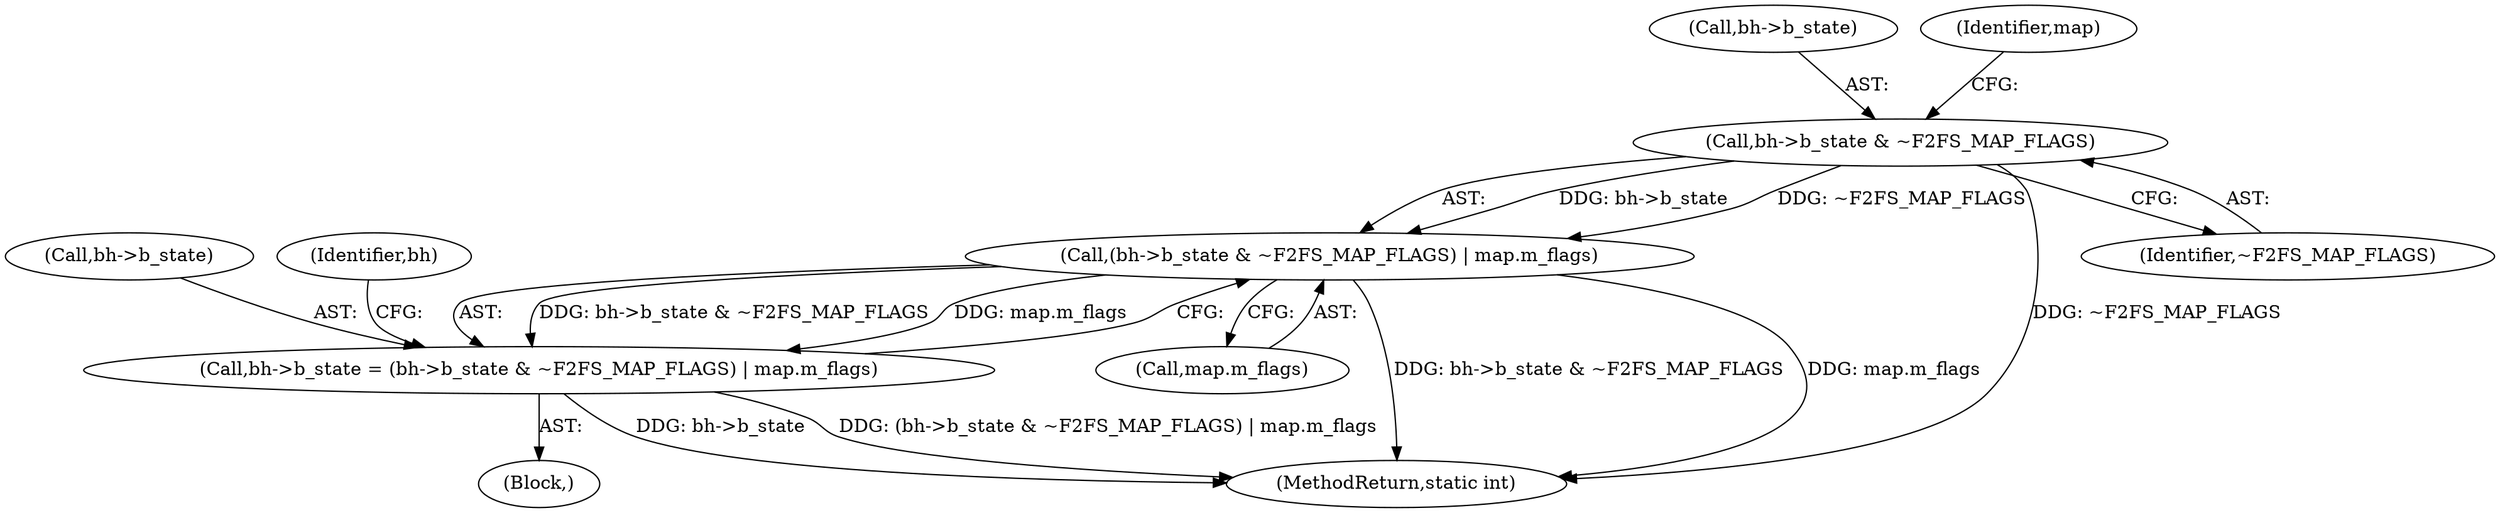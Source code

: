 digraph "0_linux_b86e33075ed1909d8002745b56ecf73b833db143@pointer" {
"1000156" [label="(Call,bh->b_state & ~F2FS_MAP_FLAGS)"];
"1000155" [label="(Call,(bh->b_state & ~F2FS_MAP_FLAGS) | map.m_flags)"];
"1000151" [label="(Call,bh->b_state = (bh->b_state & ~F2FS_MAP_FLAGS) | map.m_flags)"];
"1000152" [label="(Call,bh->b_state)"];
"1000161" [label="(Call,map.m_flags)"];
"1000166" [label="(Identifier,bh)"];
"1000156" [label="(Call,bh->b_state & ~F2FS_MAP_FLAGS)"];
"1000155" [label="(Call,(bh->b_state & ~F2FS_MAP_FLAGS) | map.m_flags)"];
"1000157" [label="(Call,bh->b_state)"];
"1000142" [label="(Block,)"];
"1000151" [label="(Call,bh->b_state = (bh->b_state & ~F2FS_MAP_FLAGS) | map.m_flags)"];
"1000162" [label="(Identifier,map)"];
"1000177" [label="(MethodReturn,static int)"];
"1000160" [label="(Identifier,~F2FS_MAP_FLAGS)"];
"1000156" -> "1000155"  [label="AST: "];
"1000156" -> "1000160"  [label="CFG: "];
"1000157" -> "1000156"  [label="AST: "];
"1000160" -> "1000156"  [label="AST: "];
"1000162" -> "1000156"  [label="CFG: "];
"1000156" -> "1000177"  [label="DDG: ~F2FS_MAP_FLAGS"];
"1000156" -> "1000155"  [label="DDG: bh->b_state"];
"1000156" -> "1000155"  [label="DDG: ~F2FS_MAP_FLAGS"];
"1000155" -> "1000151"  [label="AST: "];
"1000155" -> "1000161"  [label="CFG: "];
"1000161" -> "1000155"  [label="AST: "];
"1000151" -> "1000155"  [label="CFG: "];
"1000155" -> "1000177"  [label="DDG: bh->b_state & ~F2FS_MAP_FLAGS"];
"1000155" -> "1000177"  [label="DDG: map.m_flags"];
"1000155" -> "1000151"  [label="DDG: bh->b_state & ~F2FS_MAP_FLAGS"];
"1000155" -> "1000151"  [label="DDG: map.m_flags"];
"1000151" -> "1000142"  [label="AST: "];
"1000152" -> "1000151"  [label="AST: "];
"1000166" -> "1000151"  [label="CFG: "];
"1000151" -> "1000177"  [label="DDG: bh->b_state"];
"1000151" -> "1000177"  [label="DDG: (bh->b_state & ~F2FS_MAP_FLAGS) | map.m_flags"];
}
